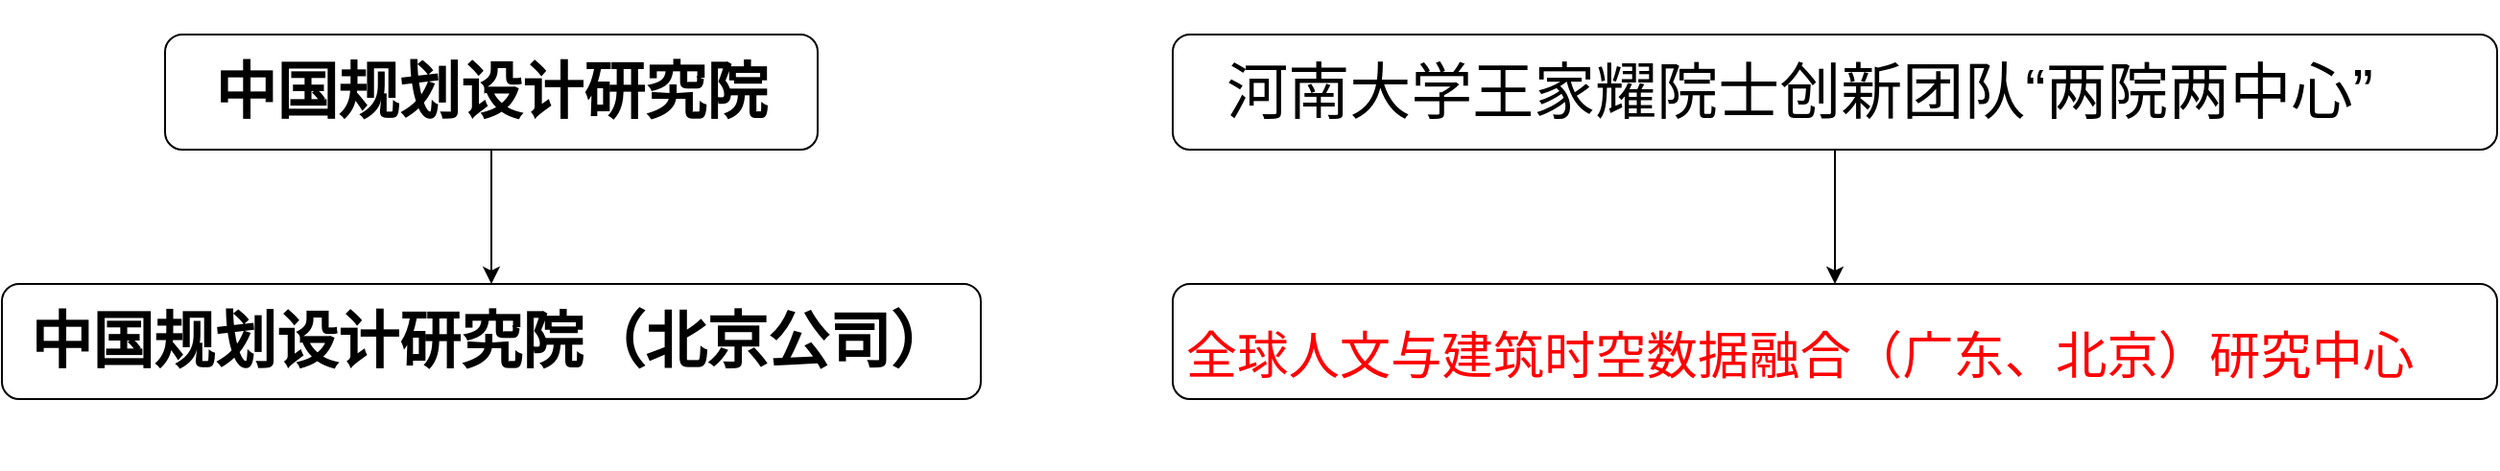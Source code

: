 <mxfile version="22.1.15" type="github">
  <diagram name="第 1 页" id="8YTZ6w2VcloBYaFF-o3J">
    <mxGraphModel dx="2603" dy="774" grid="1" gridSize="10" guides="1" tooltips="1" connect="1" arrows="1" fold="1" page="1" pageScale="1" pageWidth="1169" pageHeight="827" math="0" shadow="0">
      <root>
        <mxCell id="0" />
        <mxCell id="1" parent="0" />
        <mxCell id="N-LqaI-b5l2ttmITCtSE-4" style="edgeStyle=orthogonalEdgeStyle;rounded=0;orthogonalLoop=1;jettySize=auto;html=1;" edge="1" parent="1" source="N-LqaI-b5l2ttmITCtSE-1" target="N-LqaI-b5l2ttmITCtSE-3">
          <mxGeometry relative="1" as="geometry" />
        </mxCell>
        <mxCell id="N-LqaI-b5l2ttmITCtSE-1" value="&lt;br/&gt;&lt;br/&gt;&lt;div style=&quot;language:zh-CN;margin-top:0pt;margin-bottom:0pt;&lt;br/&gt;margin-left:.38in;text-indent:-.38in&quot; class=&quot;O0&quot;&gt;&lt;span style=&quot;font-size:24.0pt&quot;&gt;&lt;/span&gt;&lt;span style=&quot;font-size:24.0pt;&lt;br/&gt;font-family:仿宋;mso-ascii-font-family:仿宋;mso-fareast-font-family:仿宋;language:&lt;br/&gt;zh-CN&quot;&gt;河南大学王家耀院士创新团队“两院两中心”&lt;/span&gt;&lt;/div&gt;&lt;br/&gt;&lt;br/&gt;" style="rounded=1;whiteSpace=wrap;html=1;" vertex="1" parent="1">
          <mxGeometry x="350" y="130" width="690" height="60" as="geometry" />
        </mxCell>
        <mxCell id="N-LqaI-b5l2ttmITCtSE-3" value="&lt;br&gt;&lt;br&gt;&lt;div style=&quot;language:zh-CN;margin-top:0pt;margin-bottom:0pt;&lt;br/&gt;margin-left:.38in;text-indent:-.38in&quot; class=&quot;O0&quot;&gt;&lt;br/&gt;&lt;br/&gt;&lt;div style=&quot;language:zh-CN;margin-top:0pt;margin-bottom:0pt;&lt;br/&gt;margin-left:.38in;text-indent:-.38in&quot; class=&quot;O0&quot;&gt;&lt;span style=&quot;font-size:20.0pt&quot;&gt;&lt;/span&gt;&lt;span style=&quot;font-size:20.0pt;&lt;br/&gt;font-family:仿宋;mso-ascii-font-family:仿宋;mso-fareast-font-family:仿宋;color:red;&lt;br/&gt;language:zh-CN;mso-style-textfill-type:solid;mso-style-textfill-fill-color:&lt;br/&gt;red;mso-style-textfill-fill-alpha:100.0%&quot;&gt;全球人文与建筑时空数据融合（广东、北京）研究中心&lt;/span&gt;&lt;/div&gt;&lt;br/&gt;&lt;br/&gt;&lt;/div&gt;&lt;br&gt;" style="rounded=1;whiteSpace=wrap;html=1;" vertex="1" parent="1">
          <mxGeometry x="350" y="260" width="690" height="60" as="geometry" />
        </mxCell>
        <mxCell id="N-LqaI-b5l2ttmITCtSE-7" style="edgeStyle=orthogonalEdgeStyle;rounded=0;orthogonalLoop=1;jettySize=auto;html=1;" edge="1" parent="1" source="N-LqaI-b5l2ttmITCtSE-5" target="N-LqaI-b5l2ttmITCtSE-6">
          <mxGeometry relative="1" as="geometry" />
        </mxCell>
        <mxCell id="N-LqaI-b5l2ttmITCtSE-5" value="&lt;font style=&quot;font-size: 32px;&quot;&gt;&lt;b&gt;中国规划设计研究院&lt;/b&gt;&lt;/font&gt;" style="rounded=1;whiteSpace=wrap;html=1;" vertex="1" parent="1">
          <mxGeometry x="-175" y="130" width="340" height="60" as="geometry" />
        </mxCell>
        <mxCell id="N-LqaI-b5l2ttmITCtSE-6" value="&lt;font style=&quot;font-size: 32px;&quot;&gt;&lt;b&gt;中国规划设计研究院（北京公司）&lt;/b&gt;&lt;/font&gt;" style="rounded=1;whiteSpace=wrap;html=1;" vertex="1" parent="1">
          <mxGeometry x="-260" y="260" width="510" height="60" as="geometry" />
        </mxCell>
      </root>
    </mxGraphModel>
  </diagram>
</mxfile>
